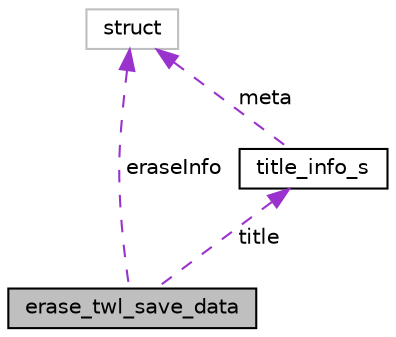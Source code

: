 digraph "erase_twl_save_data"
{
  edge [fontname="Helvetica",fontsize="10",labelfontname="Helvetica",labelfontsize="10"];
  node [fontname="Helvetica",fontsize="10",shape=record];
  Node1 [label="erase_twl_save_data",height=0.2,width=0.4,color="black", fillcolor="grey75", style="filled" fontcolor="black"];
  Node2 -> Node1 [dir="back",color="darkorchid3",fontsize="10",style="dashed",label=" eraseInfo" ,fontname="Helvetica"];
  Node2 [label="struct",height=0.2,width=0.4,color="grey75", fillcolor="white", style="filled"];
  Node3 -> Node1 [dir="back",color="darkorchid3",fontsize="10",style="dashed",label=" title" ,fontname="Helvetica"];
  Node3 [label="title_info_s",height=0.2,width=0.4,color="black", fillcolor="white", style="filled",URL="$structtitle__info__s.html"];
  Node2 -> Node3 [dir="back",color="darkorchid3",fontsize="10",style="dashed",label=" meta" ,fontname="Helvetica"];
}
